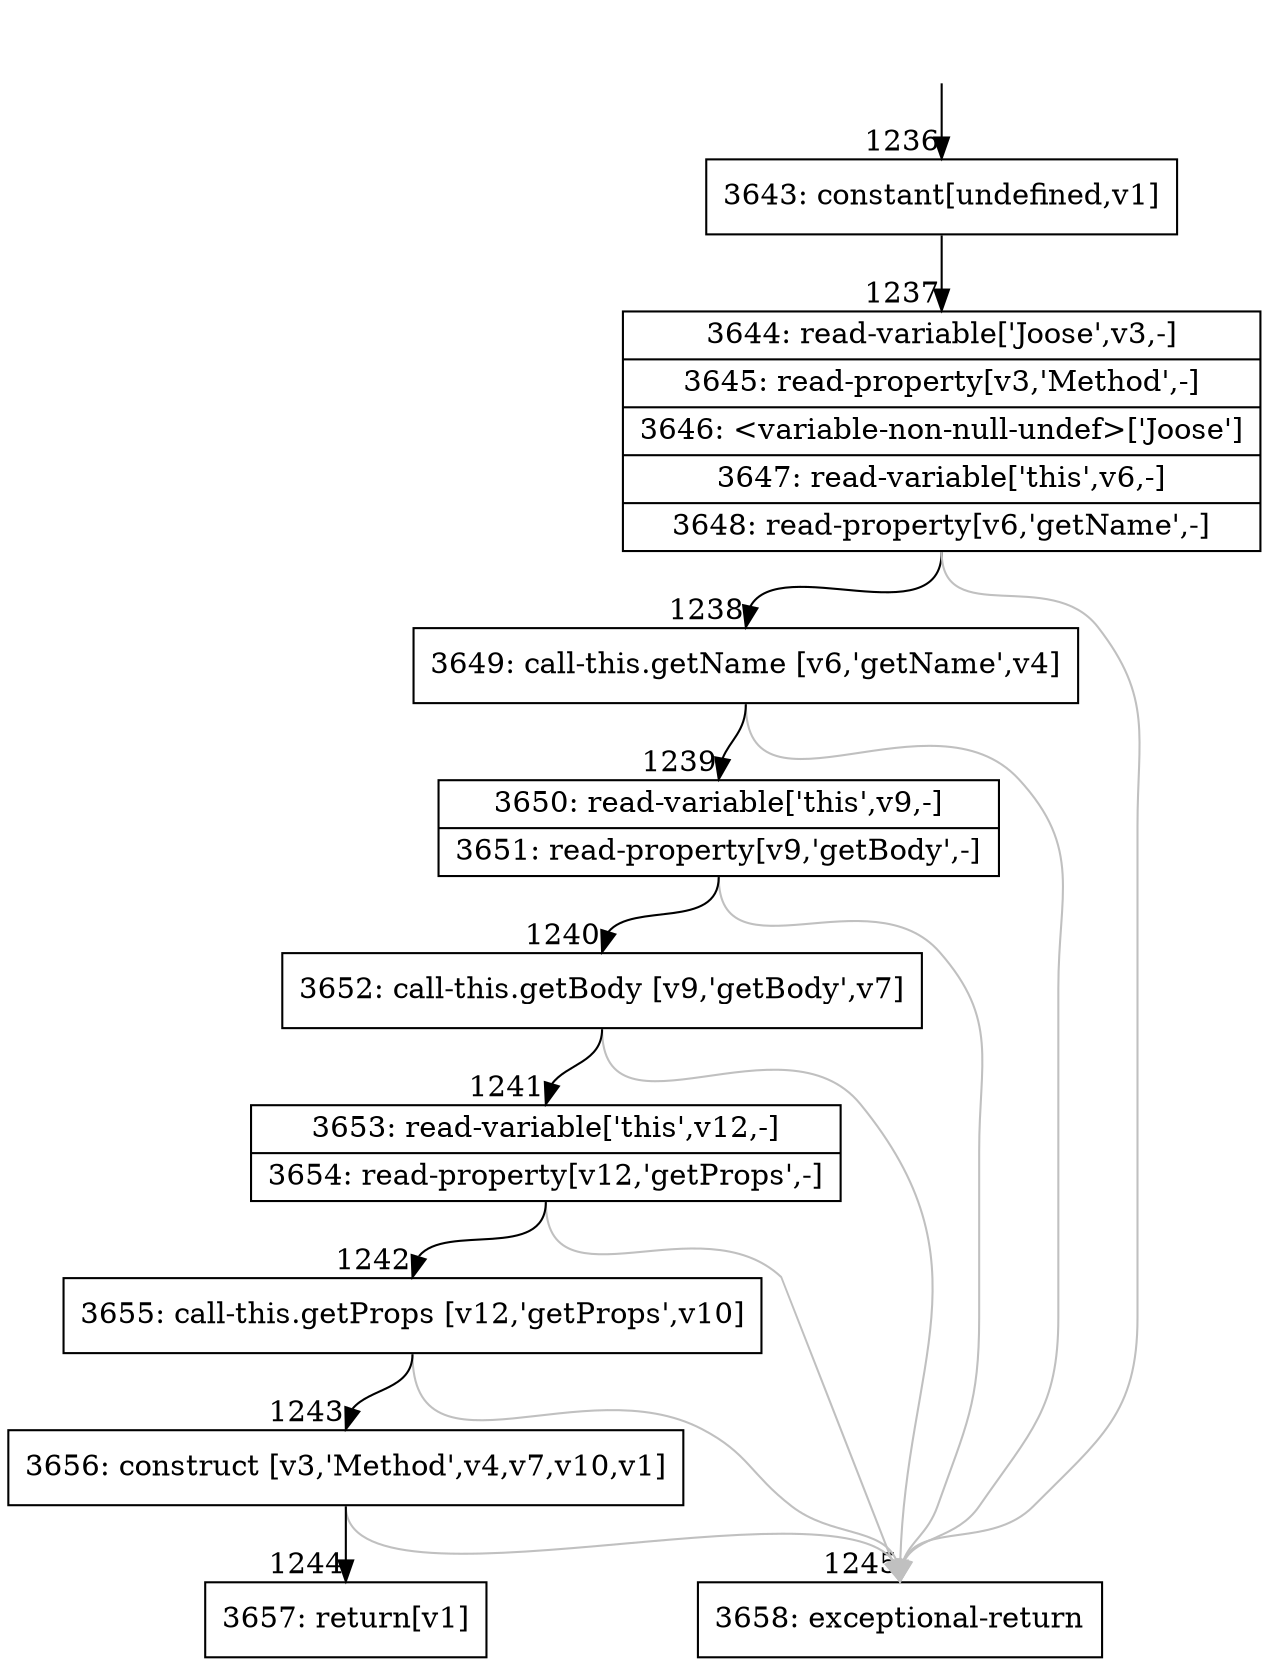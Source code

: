 digraph {
rankdir="TD"
BB_entry150[shape=none,label=""];
BB_entry150 -> BB1236 [tailport=s, headport=n, headlabel="    1236"]
BB1236 [shape=record label="{3643: constant[undefined,v1]}" ] 
BB1236 -> BB1237 [tailport=s, headport=n, headlabel="      1237"]
BB1237 [shape=record label="{3644: read-variable['Joose',v3,-]|3645: read-property[v3,'Method',-]|3646: \<variable-non-null-undef\>['Joose']|3647: read-variable['this',v6,-]|3648: read-property[v6,'getName',-]}" ] 
BB1237 -> BB1238 [tailport=s, headport=n, headlabel="      1238"]
BB1237 -> BB1245 [tailport=s, headport=n, color=gray, headlabel="      1245"]
BB1238 [shape=record label="{3649: call-this.getName [v6,'getName',v4]}" ] 
BB1238 -> BB1239 [tailport=s, headport=n, headlabel="      1239"]
BB1238 -> BB1245 [tailport=s, headport=n, color=gray]
BB1239 [shape=record label="{3650: read-variable['this',v9,-]|3651: read-property[v9,'getBody',-]}" ] 
BB1239 -> BB1240 [tailport=s, headport=n, headlabel="      1240"]
BB1239 -> BB1245 [tailport=s, headport=n, color=gray]
BB1240 [shape=record label="{3652: call-this.getBody [v9,'getBody',v7]}" ] 
BB1240 -> BB1241 [tailport=s, headport=n, headlabel="      1241"]
BB1240 -> BB1245 [tailport=s, headport=n, color=gray]
BB1241 [shape=record label="{3653: read-variable['this',v12,-]|3654: read-property[v12,'getProps',-]}" ] 
BB1241 -> BB1242 [tailport=s, headport=n, headlabel="      1242"]
BB1241 -> BB1245 [tailport=s, headport=n, color=gray]
BB1242 [shape=record label="{3655: call-this.getProps [v12,'getProps',v10]}" ] 
BB1242 -> BB1243 [tailport=s, headport=n, headlabel="      1243"]
BB1242 -> BB1245 [tailport=s, headport=n, color=gray]
BB1243 [shape=record label="{3656: construct [v3,'Method',v4,v7,v10,v1]}" ] 
BB1243 -> BB1244 [tailport=s, headport=n, headlabel="      1244"]
BB1243 -> BB1245 [tailport=s, headport=n, color=gray]
BB1244 [shape=record label="{3657: return[v1]}" ] 
BB1245 [shape=record label="{3658: exceptional-return}" ] 
//#$~ 1401
}
